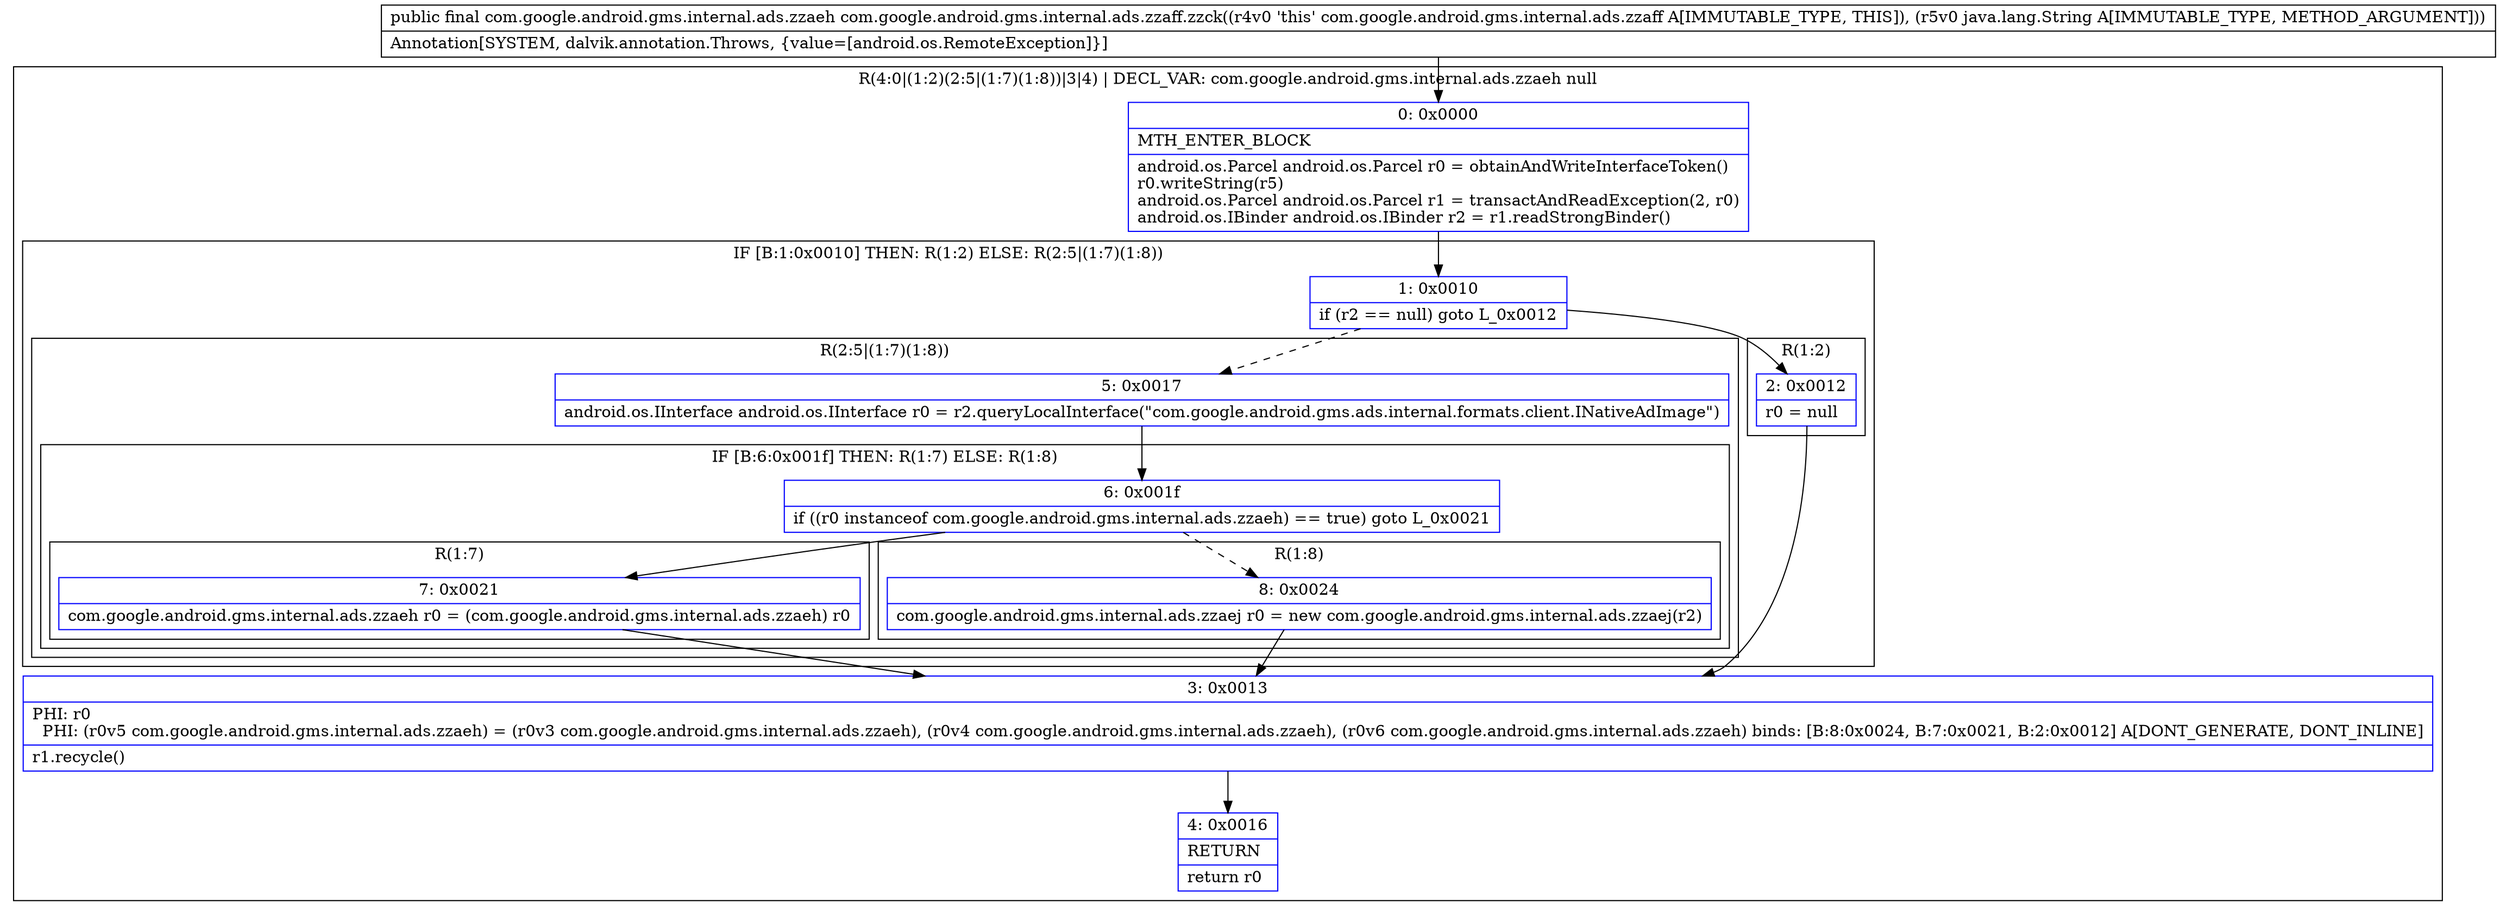 digraph "CFG forcom.google.android.gms.internal.ads.zzaff.zzck(Ljava\/lang\/String;)Lcom\/google\/android\/gms\/internal\/ads\/zzaeh;" {
subgraph cluster_Region_1570846608 {
label = "R(4:0|(1:2)(2:5|(1:7)(1:8))|3|4) | DECL_VAR: com.google.android.gms.internal.ads.zzaeh null\l";
node [shape=record,color=blue];
Node_0 [shape=record,label="{0\:\ 0x0000|MTH_ENTER_BLOCK\l|android.os.Parcel android.os.Parcel r0 = obtainAndWriteInterfaceToken()\lr0.writeString(r5)\landroid.os.Parcel android.os.Parcel r1 = transactAndReadException(2, r0)\landroid.os.IBinder android.os.IBinder r2 = r1.readStrongBinder()\l}"];
subgraph cluster_IfRegion_847817982 {
label = "IF [B:1:0x0010] THEN: R(1:2) ELSE: R(2:5|(1:7)(1:8))";
node [shape=record,color=blue];
Node_1 [shape=record,label="{1\:\ 0x0010|if (r2 == null) goto L_0x0012\l}"];
subgraph cluster_Region_75539518 {
label = "R(1:2)";
node [shape=record,color=blue];
Node_2 [shape=record,label="{2\:\ 0x0012|r0 = null\l}"];
}
subgraph cluster_Region_1714275671 {
label = "R(2:5|(1:7)(1:8))";
node [shape=record,color=blue];
Node_5 [shape=record,label="{5\:\ 0x0017|android.os.IInterface android.os.IInterface r0 = r2.queryLocalInterface(\"com.google.android.gms.ads.internal.formats.client.INativeAdImage\")\l}"];
subgraph cluster_IfRegion_2073523029 {
label = "IF [B:6:0x001f] THEN: R(1:7) ELSE: R(1:8)";
node [shape=record,color=blue];
Node_6 [shape=record,label="{6\:\ 0x001f|if ((r0 instanceof com.google.android.gms.internal.ads.zzaeh) == true) goto L_0x0021\l}"];
subgraph cluster_Region_210755461 {
label = "R(1:7)";
node [shape=record,color=blue];
Node_7 [shape=record,label="{7\:\ 0x0021|com.google.android.gms.internal.ads.zzaeh r0 = (com.google.android.gms.internal.ads.zzaeh) r0\l}"];
}
subgraph cluster_Region_794746009 {
label = "R(1:8)";
node [shape=record,color=blue];
Node_8 [shape=record,label="{8\:\ 0x0024|com.google.android.gms.internal.ads.zzaej r0 = new com.google.android.gms.internal.ads.zzaej(r2)\l}"];
}
}
}
}
Node_3 [shape=record,label="{3\:\ 0x0013|PHI: r0 \l  PHI: (r0v5 com.google.android.gms.internal.ads.zzaeh) = (r0v3 com.google.android.gms.internal.ads.zzaeh), (r0v4 com.google.android.gms.internal.ads.zzaeh), (r0v6 com.google.android.gms.internal.ads.zzaeh) binds: [B:8:0x0024, B:7:0x0021, B:2:0x0012] A[DONT_GENERATE, DONT_INLINE]\l|r1.recycle()\l}"];
Node_4 [shape=record,label="{4\:\ 0x0016|RETURN\l|return r0\l}"];
}
MethodNode[shape=record,label="{public final com.google.android.gms.internal.ads.zzaeh com.google.android.gms.internal.ads.zzaff.zzck((r4v0 'this' com.google.android.gms.internal.ads.zzaff A[IMMUTABLE_TYPE, THIS]), (r5v0 java.lang.String A[IMMUTABLE_TYPE, METHOD_ARGUMENT]))  | Annotation[SYSTEM, dalvik.annotation.Throws, \{value=[android.os.RemoteException]\}]\l}"];
MethodNode -> Node_0;
Node_0 -> Node_1;
Node_1 -> Node_2;
Node_1 -> Node_5[style=dashed];
Node_2 -> Node_3;
Node_5 -> Node_6;
Node_6 -> Node_7;
Node_6 -> Node_8[style=dashed];
Node_7 -> Node_3;
Node_8 -> Node_3;
Node_3 -> Node_4;
}

